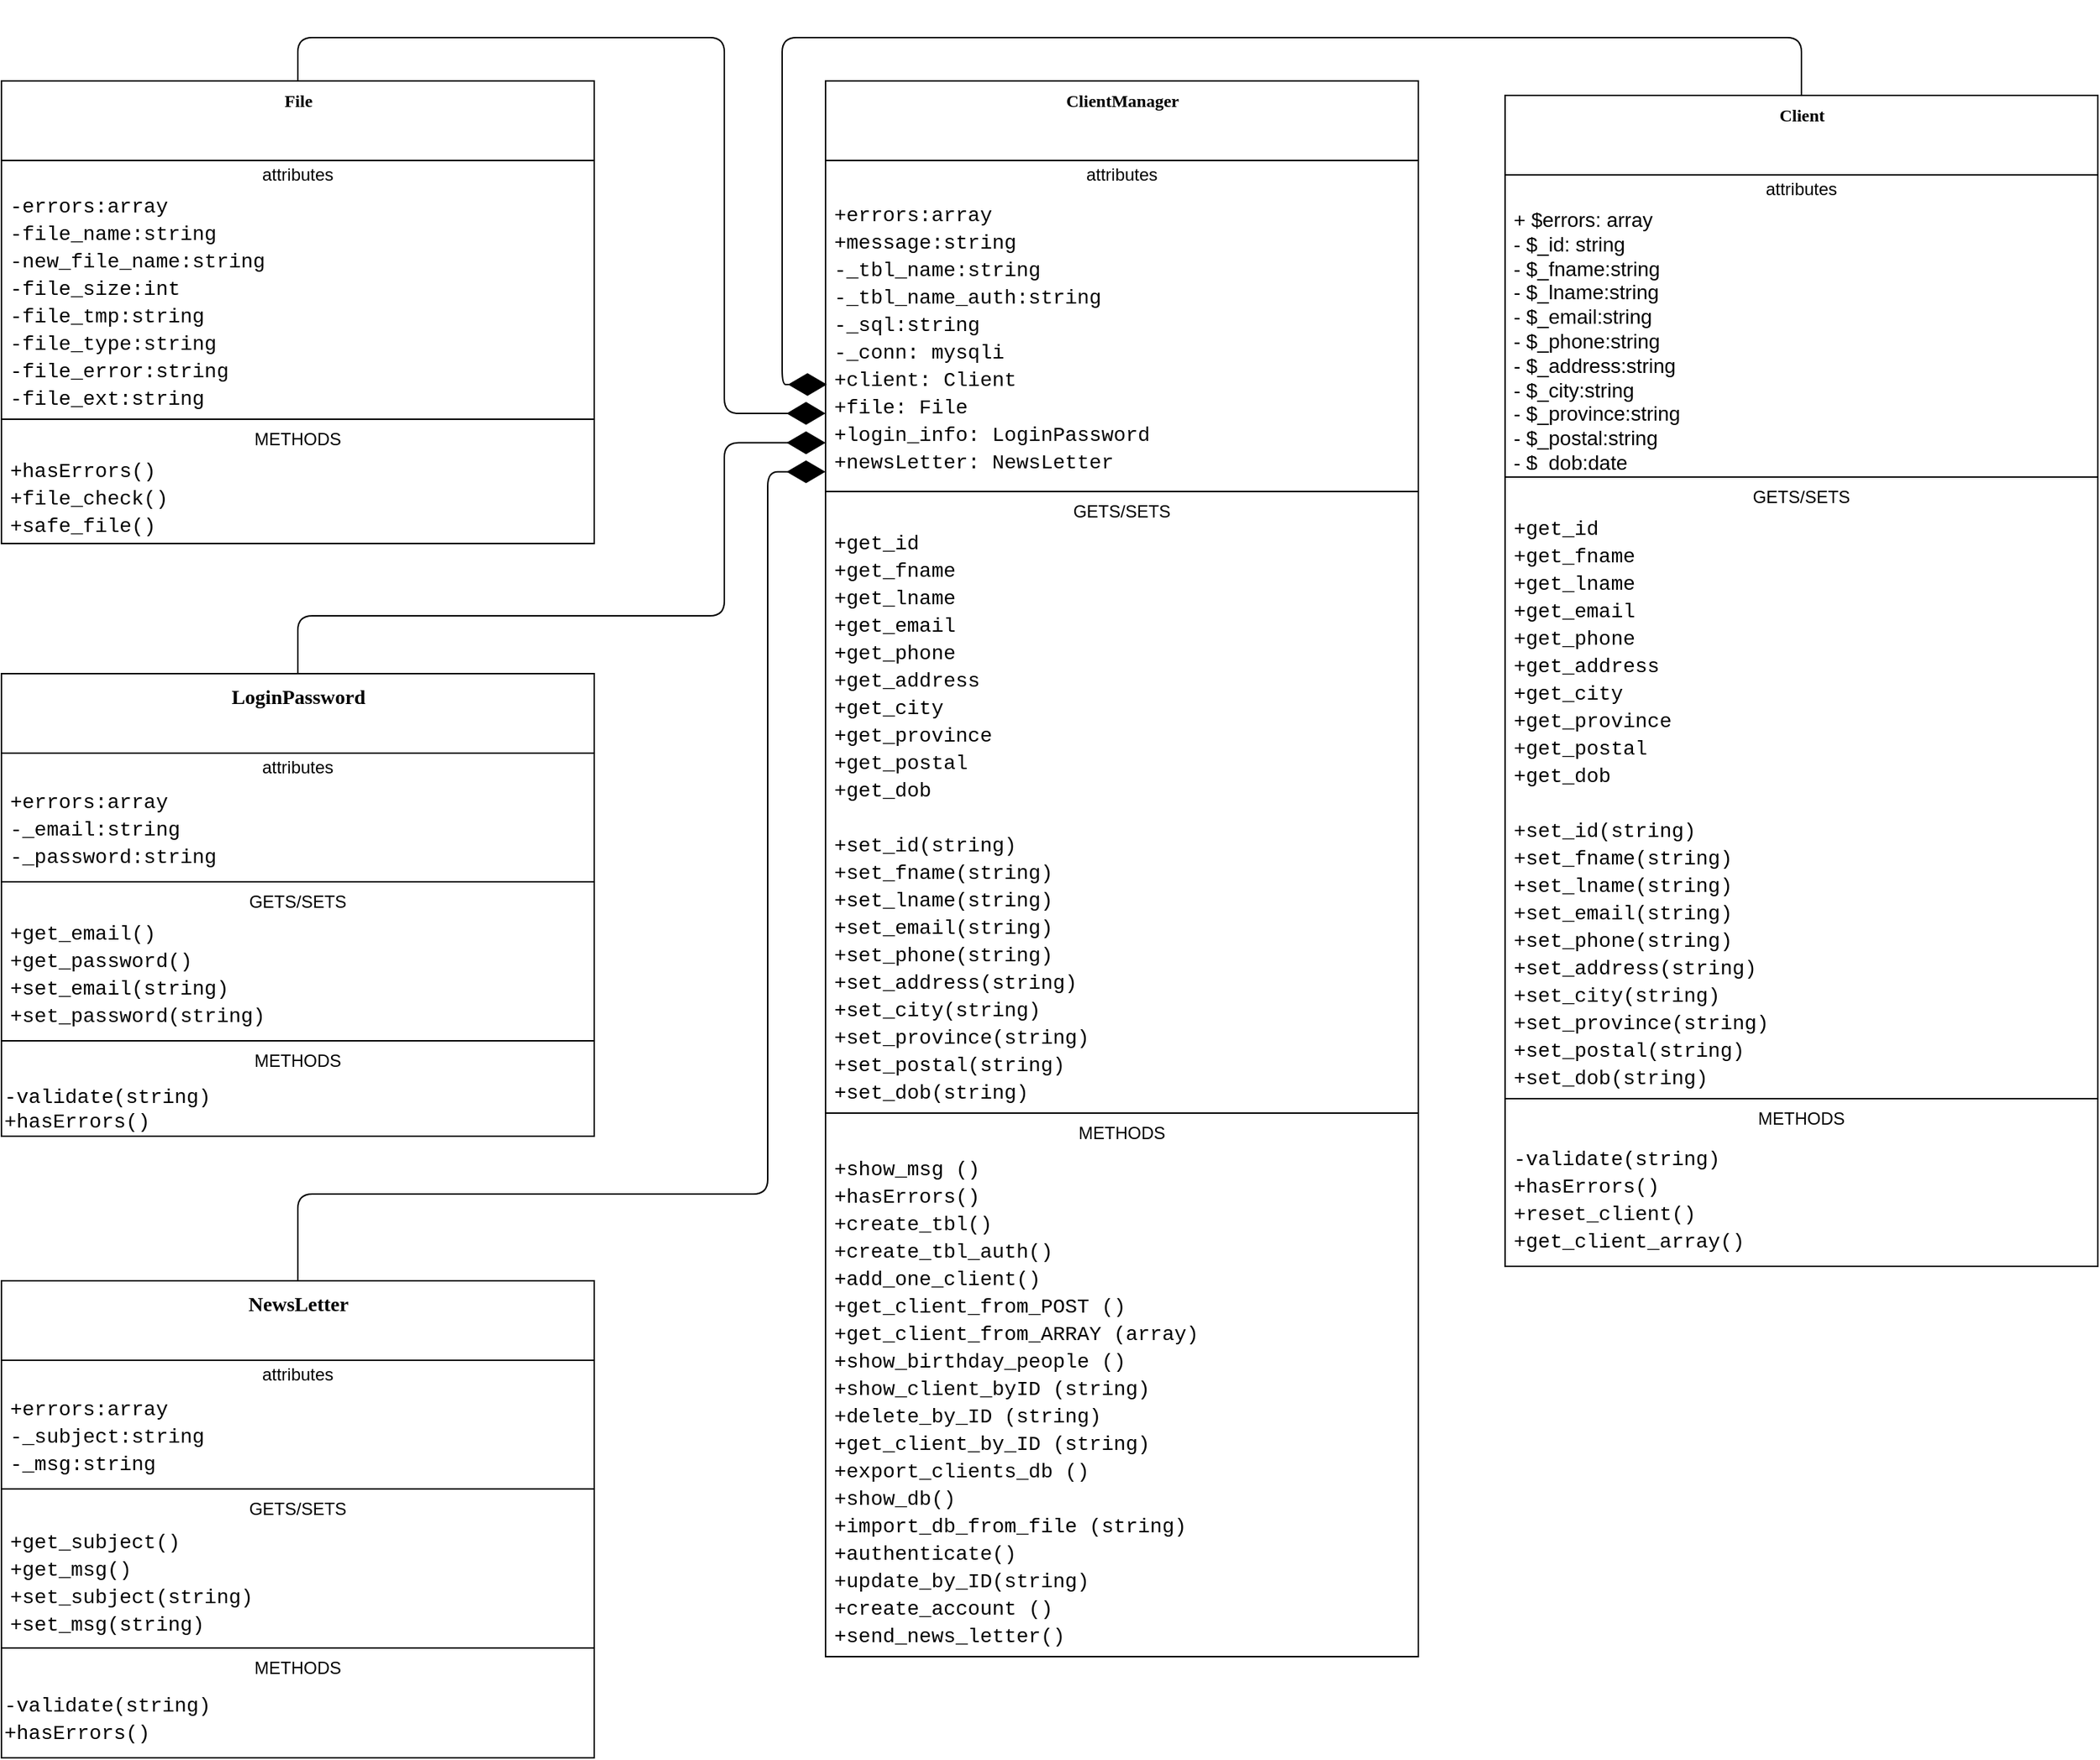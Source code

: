 <mxfile version="14.2.9" type="device"><diagram id="kN5wo5DHkEkK-7T7rPYK" name="Page-1"><mxGraphModel dx="2687" dy="2070" grid="1" gridSize="10" guides="1" tooltips="1" connect="1" arrows="1" fold="1" page="1" pageScale="1" pageWidth="850" pageHeight="1100" math="0" shadow="0"><root><mxCell id="0"/><mxCell id="1" parent="0"/><mxCell id="XHDPa4-swz3LqoAznTRo-2" value="&lt;b&gt;&lt;font face=&quot;Lucida Console&quot;&gt;Client&lt;/font&gt;&lt;/b&gt;" style="swimlane;fontStyle=0;align=center;verticalAlign=top;childLayout=stackLayout;horizontal=1;startSize=55;horizontalStack=0;resizeParent=1;resizeParentMax=0;resizeLast=0;collapsible=0;marginBottom=0;html=1;" vertex="1" parent="1"><mxGeometry x="950" y="30" width="410" height="810" as="geometry"/></mxCell><mxCell id="XHDPa4-swz3LqoAznTRo-3" value="attributes" style="text;html=1;strokeColor=none;fillColor=none;align=center;verticalAlign=middle;spacingLeft=4;spacingRight=4;overflow=hidden;rotatable=0;points=[[0,0.5],[1,0.5]];portConstraint=eastwest;" vertex="1" parent="XHDPa4-swz3LqoAznTRo-2"><mxGeometry y="55" width="410" height="20" as="geometry"/></mxCell><mxCell id="XHDPa4-swz3LqoAznTRo-6" value="&lt;span data-lucid-type=&quot;application/vnd.lucid.text&quot; data-lucid-content=&quot;{&amp;quot;t&amp;quot;:&amp;quot;+ $errors: array\n- $_id: string\n- $_fname:string\n- $_lname:string\n- $_email:string\n- $_phone:string\n- $_address:string\n- $_city:string\n- $_province:string\n- $_postal:string\n- $_dob:date&amp;quot;,&amp;quot;m&amp;quot;:[{&amp;quot;s&amp;quot;:0,&amp;quot;n&amp;quot;:&amp;quot;p&amp;quot;,&amp;quot;v&amp;quot;:1.131},{&amp;quot;s&amp;quot;:0,&amp;quot;n&amp;quot;:&amp;quot;c&amp;quot;,&amp;quot;v&amp;quot;:&amp;quot;#569cd6ff&amp;quot;,&amp;quot;e&amp;quot;:1},{&amp;quot;s&amp;quot;:0,&amp;quot;n&amp;quot;:&amp;quot;s&amp;quot;,&amp;quot;v&amp;quot;:18.667,&amp;quot;e&amp;quot;:185},{&amp;quot;s&amp;quot;:1,&amp;quot;n&amp;quot;:&amp;quot;c&amp;quot;,&amp;quot;v&amp;quot;:&amp;quot;#d4d4d4ff&amp;quot;,&amp;quot;e&amp;quot;:2},{&amp;quot;s&amp;quot;:2,&amp;quot;n&amp;quot;:&amp;quot;c&amp;quot;,&amp;quot;v&amp;quot;:&amp;quot;#9cdcfeff&amp;quot;,&amp;quot;e&amp;quot;:9},{&amp;quot;s&amp;quot;:9,&amp;quot;n&amp;quot;:&amp;quot;c&amp;quot;,&amp;quot;v&amp;quot;:&amp;quot;#d4d4d4ff&amp;quot;,&amp;quot;e&amp;quot;:17},{&amp;quot;s&amp;quot;:17,&amp;quot;n&amp;quot;:&amp;quot;c&amp;quot;,&amp;quot;v&amp;quot;:&amp;quot;#569cd6ff&amp;quot;,&amp;quot;e&amp;quot;:18},{&amp;quot;s&amp;quot;:18,&amp;quot;n&amp;quot;:&amp;quot;c&amp;quot;,&amp;quot;v&amp;quot;:&amp;quot;#d4d4d4ff&amp;quot;,&amp;quot;e&amp;quot;:19},{&amp;quot;s&amp;quot;:19,&amp;quot;n&amp;quot;:&amp;quot;c&amp;quot;,&amp;quot;v&amp;quot;:&amp;quot;#9cdcfeff&amp;quot;,&amp;quot;e&amp;quot;:23},{&amp;quot;s&amp;quot;:23,&amp;quot;n&amp;quot;:&amp;quot;c&amp;quot;,&amp;quot;v&amp;quot;:&amp;quot;#d4d4d4ff&amp;quot;,&amp;quot;e&amp;quot;:32},{&amp;quot;s&amp;quot;:32,&amp;quot;n&amp;quot;:&amp;quot;c&amp;quot;,&amp;quot;v&amp;quot;:&amp;quot;#569cd6ff&amp;quot;,&amp;quot;e&amp;quot;:33},{&amp;quot;s&amp;quot;:33,&amp;quot;n&amp;quot;:&amp;quot;c&amp;quot;,&amp;quot;v&amp;quot;:&amp;quot;#d4d4d4ff&amp;quot;,&amp;quot;e&amp;quot;:34},{&amp;quot;s&amp;quot;:34,&amp;quot;n&amp;quot;:&amp;quot;c&amp;quot;,&amp;quot;v&amp;quot;:&amp;quot;#9cdcfeff&amp;quot;,&amp;quot;e&amp;quot;:42},{&amp;quot;s&amp;quot;:42,&amp;quot;n&amp;quot;:&amp;quot;c&amp;quot;,&amp;quot;v&amp;quot;:&amp;quot;#d4d4d4ff&amp;quot;,&amp;quot;e&amp;quot;:49},{&amp;quot;s&amp;quot;:49,&amp;quot;n&amp;quot;:&amp;quot;c&amp;quot;,&amp;quot;v&amp;quot;:&amp;quot;#569cd6ff&amp;quot;,&amp;quot;e&amp;quot;:50},{&amp;quot;s&amp;quot;:50,&amp;quot;n&amp;quot;:&amp;quot;c&amp;quot;,&amp;quot;v&amp;quot;:&amp;quot;#d4d4d4ff&amp;quot;,&amp;quot;e&amp;quot;:51},{&amp;quot;s&amp;quot;:51,&amp;quot;n&amp;quot;:&amp;quot;c&amp;quot;,&amp;quot;v&amp;quot;:&amp;quot;#9cdcfeff&amp;quot;,&amp;quot;e&amp;quot;:59},{&amp;quot;s&amp;quot;:59,&amp;quot;n&amp;quot;:&amp;quot;c&amp;quot;,&amp;quot;v&amp;quot;:&amp;quot;#d4d4d4ff&amp;quot;,&amp;quot;e&amp;quot;:66},{&amp;quot;s&amp;quot;:66,&amp;quot;n&amp;quot;:&amp;quot;c&amp;quot;,&amp;quot;v&amp;quot;:&amp;quot;#569cd6ff&amp;quot;,&amp;quot;e&amp;quot;:67},{&amp;quot;s&amp;quot;:67,&amp;quot;n&amp;quot;:&amp;quot;c&amp;quot;,&amp;quot;v&amp;quot;:&amp;quot;#d4d4d4ff&amp;quot;,&amp;quot;e&amp;quot;:68},{&amp;quot;s&amp;quot;:68,&amp;quot;n&amp;quot;:&amp;quot;c&amp;quot;,&amp;quot;v&amp;quot;:&amp;quot;#9cdcfeff&amp;quot;,&amp;quot;e&amp;quot;:76},{&amp;quot;s&amp;quot;:76,&amp;quot;n&amp;quot;:&amp;quot;c&amp;quot;,&amp;quot;v&amp;quot;:&amp;quot;#d4d4d4ff&amp;quot;,&amp;quot;e&amp;quot;:83},{&amp;quot;s&amp;quot;:83,&amp;quot;n&amp;quot;:&amp;quot;c&amp;quot;,&amp;quot;v&amp;quot;:&amp;quot;#569cd6ff&amp;quot;,&amp;quot;e&amp;quot;:84},{&amp;quot;s&amp;quot;:84,&amp;quot;n&amp;quot;:&amp;quot;c&amp;quot;,&amp;quot;v&amp;quot;:&amp;quot;#d4d4d4ff&amp;quot;,&amp;quot;e&amp;quot;:85},{&amp;quot;s&amp;quot;:85,&amp;quot;n&amp;quot;:&amp;quot;c&amp;quot;,&amp;quot;v&amp;quot;:&amp;quot;#9cdcfeff&amp;quot;,&amp;quot;e&amp;quot;:93},{&amp;quot;s&amp;quot;:93,&amp;quot;n&amp;quot;:&amp;quot;c&amp;quot;,&amp;quot;v&amp;quot;:&amp;quot;#d4d4d4ff&amp;quot;,&amp;quot;e&amp;quot;:100},{&amp;quot;s&amp;quot;:100,&amp;quot;n&amp;quot;:&amp;quot;c&amp;quot;,&amp;quot;v&amp;quot;:&amp;quot;#569cd6ff&amp;quot;,&amp;quot;e&amp;quot;:101},{&amp;quot;s&amp;quot;:101,&amp;quot;n&amp;quot;:&amp;quot;c&amp;quot;,&amp;quot;v&amp;quot;:&amp;quot;#d4d4d4ff&amp;quot;,&amp;quot;e&amp;quot;:102},{&amp;quot;s&amp;quot;:102,&amp;quot;n&amp;quot;:&amp;quot;c&amp;quot;,&amp;quot;v&amp;quot;:&amp;quot;#9cdcfeff&amp;quot;,&amp;quot;e&amp;quot;:112},{&amp;quot;s&amp;quot;:112,&amp;quot;n&amp;quot;:&amp;quot;c&amp;quot;,&amp;quot;v&amp;quot;:&amp;quot;#d4d4d4ff&amp;quot;,&amp;quot;e&amp;quot;:119},{&amp;quot;s&amp;quot;:119,&amp;quot;n&amp;quot;:&amp;quot;c&amp;quot;,&amp;quot;v&amp;quot;:&amp;quot;#569cd6ff&amp;quot;,&amp;quot;e&amp;quot;:120},{&amp;quot;s&amp;quot;:120,&amp;quot;n&amp;quot;:&amp;quot;c&amp;quot;,&amp;quot;v&amp;quot;:&amp;quot;#d4d4d4ff&amp;quot;,&amp;quot;e&amp;quot;:121},{&amp;quot;s&amp;quot;:121,&amp;quot;n&amp;quot;:&amp;quot;c&amp;quot;,&amp;quot;v&amp;quot;:&amp;quot;#9cdcfeff&amp;quot;,&amp;quot;e&amp;quot;:128},{&amp;quot;s&amp;quot;:128,&amp;quot;n&amp;quot;:&amp;quot;c&amp;quot;,&amp;quot;v&amp;quot;:&amp;quot;#d4d4d4ff&amp;quot;,&amp;quot;e&amp;quot;:135},{&amp;quot;s&amp;quot;:135,&amp;quot;n&amp;quot;:&amp;quot;c&amp;quot;,&amp;quot;v&amp;quot;:&amp;quot;#569cd6ff&amp;quot;,&amp;quot;e&amp;quot;:136},{&amp;quot;s&amp;quot;:136,&amp;quot;n&amp;quot;:&amp;quot;c&amp;quot;,&amp;quot;v&amp;quot;:&amp;quot;#d4d4d4ff&amp;quot;,&amp;quot;e&amp;quot;:137},{&amp;quot;s&amp;quot;:137,&amp;quot;n&amp;quot;:&amp;quot;c&amp;quot;,&amp;quot;v&amp;quot;:&amp;quot;#9cdcfeff&amp;quot;,&amp;quot;e&amp;quot;:148},{&amp;quot;s&amp;quot;:148,&amp;quot;n&amp;quot;:&amp;quot;c&amp;quot;,&amp;quot;v&amp;quot;:&amp;quot;#d4d4d4ff&amp;quot;,&amp;quot;e&amp;quot;:155},{&amp;quot;s&amp;quot;:155,&amp;quot;n&amp;quot;:&amp;quot;c&amp;quot;,&amp;quot;v&amp;quot;:&amp;quot;#569cd6ff&amp;quot;,&amp;quot;e&amp;quot;:156},{&amp;quot;s&amp;quot;:156,&amp;quot;n&amp;quot;:&amp;quot;c&amp;quot;,&amp;quot;v&amp;quot;:&amp;quot;#d4d4d4ff&amp;quot;,&amp;quot;e&amp;quot;:157},{&amp;quot;s&amp;quot;:157,&amp;quot;n&amp;quot;:&amp;quot;c&amp;quot;,&amp;quot;v&amp;quot;:&amp;quot;#9cdcfeff&amp;quot;,&amp;quot;e&amp;quot;:166},{&amp;quot;s&amp;quot;:166,&amp;quot;n&amp;quot;:&amp;quot;c&amp;quot;,&amp;quot;v&amp;quot;:&amp;quot;#d4d4d4ff&amp;quot;,&amp;quot;e&amp;quot;:173},{&amp;quot;s&amp;quot;:173,&amp;quot;n&amp;quot;:&amp;quot;c&amp;quot;,&amp;quot;v&amp;quot;:&amp;quot;#569cd6ff&amp;quot;,&amp;quot;e&amp;quot;:174},{&amp;quot;s&amp;quot;:174,&amp;quot;n&amp;quot;:&amp;quot;c&amp;quot;,&amp;quot;v&amp;quot;:&amp;quot;#d4d4d4ff&amp;quot;,&amp;quot;e&amp;quot;:175},{&amp;quot;s&amp;quot;:175,&amp;quot;n&amp;quot;:&amp;quot;c&amp;quot;,&amp;quot;v&amp;quot;:&amp;quot;#9cdcfeff&amp;quot;,&amp;quot;e&amp;quot;:180},{&amp;quot;s&amp;quot;:180,&amp;quot;n&amp;quot;:&amp;quot;c&amp;quot;,&amp;quot;v&amp;quot;:&amp;quot;#d4d4d4ff&amp;quot;,&amp;quot;e&amp;quot;:185}]}&quot;&gt;&lt;span style=&quot;font-size: 14px;&quot;&gt;+&lt;/span&gt;&lt;span style=&quot;font-size: 14px;&quot;&gt; &lt;/span&gt;&lt;span style=&quot;font-size: 14px;&quot;&gt;$errors&lt;/span&gt;&lt;span style=&quot;font-size: 14px;&quot;&gt;: array&lt;br&gt;&lt;/span&gt;&lt;span style=&quot;font-size: 14px;&quot;&gt;-&lt;/span&gt;&lt;span style=&quot;font-size: 14px;&quot;&gt; &lt;/span&gt;&lt;span style=&quot;font-size: 14px;&quot;&gt;$_id&lt;/span&gt;&lt;span style=&quot;font-size: 14px;&quot;&gt;: string&lt;br&gt;&lt;/span&gt;&lt;span style=&quot;font-size: 14px;&quot;&gt;-&lt;/span&gt;&lt;span style=&quot;font-size: 14px;&quot;&gt; &lt;/span&gt;&lt;span style=&quot;font-size: 14px;&quot;&gt;$_fname:&lt;/span&gt;&lt;span style=&quot;font-size: 14px;&quot;&gt;string&lt;br&gt;&lt;/span&gt;&lt;span style=&quot;font-size: 14px;&quot;&gt;-&lt;/span&gt;&lt;span style=&quot;font-size: 14px;&quot;&gt; &lt;/span&gt;&lt;span style=&quot;font-size: 14px;&quot;&gt;$_lname:&lt;/span&gt;&lt;span style=&quot;font-size: 14px;&quot;&gt;string&lt;br&gt;&lt;/span&gt;&lt;span style=&quot;font-size: 14px;&quot;&gt;-&lt;/span&gt;&lt;span style=&quot;font-size: 14px;&quot;&gt; &lt;/span&gt;&lt;span style=&quot;font-size: 14px;&quot;&gt;$_email:&lt;/span&gt;&lt;span style=&quot;font-size: 14px;&quot;&gt;string&lt;br&gt;&lt;/span&gt;&lt;span style=&quot;font-size: 14px;&quot;&gt;-&lt;/span&gt;&lt;span style=&quot;font-size: 14px;&quot;&gt; &lt;/span&gt;&lt;span style=&quot;font-size: 14px;&quot;&gt;$_phone:&lt;/span&gt;&lt;span style=&quot;font-size: 14px;&quot;&gt;string&lt;br&gt;&lt;/span&gt;&lt;span style=&quot;font-size: 14px;&quot;&gt;-&lt;/span&gt;&lt;span style=&quot;font-size: 14px;&quot;&gt; &lt;/span&gt;&lt;span style=&quot;font-size: 14px;&quot;&gt;$_address:&lt;/span&gt;&lt;span style=&quot;font-size: 14px;&quot;&gt;string&lt;br&gt;&lt;/span&gt;&lt;span style=&quot;font-size: 14px;&quot;&gt;-&lt;/span&gt;&lt;span style=&quot;font-size: 14px;&quot;&gt; &lt;/span&gt;&lt;span style=&quot;font-size: 14px;&quot;&gt;$_city:&lt;/span&gt;&lt;span style=&quot;font-size: 14px;&quot;&gt;string&lt;br&gt;&lt;/span&gt;&lt;span style=&quot;font-size: 14px;&quot;&gt;-&lt;/span&gt;&lt;span style=&quot;font-size: 14px;&quot;&gt; &lt;/span&gt;&lt;span style=&quot;font-size: 14px;&quot;&gt;$_province:&lt;/span&gt;&lt;span style=&quot;font-size: 14px;&quot;&gt;string&lt;br&gt;&lt;/span&gt;&lt;span style=&quot;font-size: 14px;&quot;&gt;-&lt;/span&gt;&lt;span style=&quot;font-size: 14px;&quot;&gt; &lt;/span&gt;&lt;span style=&quot;font-size: 14px;&quot;&gt;$_postal:&lt;/span&gt;&lt;span style=&quot;font-size: 14px;&quot;&gt;string&lt;br&gt;&lt;/span&gt;&lt;span style=&quot;font-size: 14px;&quot;&gt;-&lt;/span&gt;&lt;span style=&quot;font-size: 14px;&quot;&gt; &lt;/span&gt;&lt;span style=&quot;font-size: 14px;&quot;&gt;$_dob&lt;/span&gt;&lt;span style=&quot;font-size: 14px;&quot;&gt;:date&lt;/span&gt;&lt;/span&gt;" style="text;html=1;strokeColor=none;fillColor=none;align=left;verticalAlign=middle;spacingLeft=4;spacingRight=4;overflow=hidden;rotatable=0;points=[[0,0.5],[1,0.5]];portConstraint=eastwest;" vertex="1" parent="XHDPa4-swz3LqoAznTRo-2"><mxGeometry y="75" width="410" height="185" as="geometry"/></mxCell><mxCell id="XHDPa4-swz3LqoAznTRo-7" value="" style="line;strokeWidth=1;fillColor=none;align=left;verticalAlign=middle;spacingTop=-1;spacingLeft=3;spacingRight=3;rotatable=0;labelPosition=right;points=[];portConstraint=eastwest;" vertex="1" parent="XHDPa4-swz3LqoAznTRo-2"><mxGeometry y="260" width="410" height="8" as="geometry"/></mxCell><mxCell id="XHDPa4-swz3LqoAznTRo-8" value="GETS/SETS" style="text;html=1;strokeColor=none;fillColor=none;align=center;verticalAlign=middle;spacingLeft=4;spacingRight=4;overflow=hidden;rotatable=0;points=[[0,0.5],[1,0.5]];portConstraint=eastwest;" vertex="1" parent="XHDPa4-swz3LqoAznTRo-2"><mxGeometry y="268" width="410" height="20" as="geometry"/></mxCell><mxCell id="XHDPa4-swz3LqoAznTRo-9" value="&lt;div style=&quot;font-family: &amp;#34;consolas&amp;#34; , &amp;#34;courier new&amp;#34; , monospace ; font-size: 14px ; line-height: 19px&quot;&gt;&lt;div style=&quot;font-family: &amp;#34;consolas&amp;#34; , &amp;#34;courier new&amp;#34; , monospace ; line-height: 19px&quot;&gt;&lt;div&gt;+get_id&lt;/div&gt;&lt;div&gt;+get_fname&lt;/div&gt;&lt;div&gt;+get_lname&lt;/div&gt;&lt;div&gt;+get_email&lt;/div&gt;&lt;div&gt;+get_phone&lt;/div&gt;&lt;div&gt;+get_address&lt;/div&gt;&lt;div&gt;+get_city&lt;/div&gt;&lt;div&gt;+get_province&lt;/div&gt;&lt;div&gt;+get_postal&lt;/div&gt;&lt;div&gt;+get_dob&lt;/div&gt;&lt;br&gt;&lt;div&gt;+set_id(string)&lt;/div&gt;&lt;div&gt;+set_fname(string)&lt;/div&gt;&lt;div&gt;+set_lname(string)&lt;/div&gt;&lt;div&gt;+set_email(string)&lt;/div&gt;&lt;div&gt;+set_phone(string)&lt;/div&gt;&lt;div&gt;+set_address(string)&lt;/div&gt;&lt;div&gt;+set_city(string)&lt;/div&gt;&lt;div&gt;+set_province(string)&lt;/div&gt;&lt;div&gt;+set_postal(string)&lt;/div&gt;&lt;div&gt;+set_dob(string)&lt;/div&gt;&lt;/div&gt;&lt;/div&gt;" style="text;html=1;strokeColor=none;fillColor=none;align=left;verticalAlign=middle;spacingLeft=4;spacingRight=4;overflow=hidden;rotatable=0;points=[[0,0.5],[1,0.5]];portConstraint=eastwest;labelBackgroundColor=#ffffff;" vertex="1" parent="XHDPa4-swz3LqoAznTRo-2"><mxGeometry y="288" width="410" height="402" as="geometry"/></mxCell><mxCell id="XHDPa4-swz3LqoAznTRo-25" value="" style="line;strokeWidth=1;fillColor=none;align=left;verticalAlign=middle;spacingTop=-1;spacingLeft=3;spacingRight=3;rotatable=0;labelPosition=right;points=[];portConstraint=eastwest;" vertex="1" parent="XHDPa4-swz3LqoAznTRo-2"><mxGeometry y="690" width="410" height="8" as="geometry"/></mxCell><mxCell id="XHDPa4-swz3LqoAznTRo-26" value="METHODS" style="text;html=1;strokeColor=none;fillColor=none;align=center;verticalAlign=middle;spacingLeft=4;spacingRight=4;overflow=hidden;rotatable=0;points=[[0,0.5],[1,0.5]];portConstraint=eastwest;" vertex="1" parent="XHDPa4-swz3LqoAznTRo-2"><mxGeometry y="698" width="410" height="20" as="geometry"/></mxCell><mxCell id="XHDPa4-swz3LqoAznTRo-24" value="&lt;div style=&quot;font-family: &amp;#34;consolas&amp;#34; , &amp;#34;courier new&amp;#34; , monospace ; font-size: 14px ; line-height: 19px&quot;&gt;&lt;div style=&quot;font-family: &amp;#34;consolas&amp;#34; , &amp;#34;courier new&amp;#34; , monospace ; line-height: 19px&quot;&gt;&lt;div style=&quot;font-family: &amp;#34;consolas&amp;#34; , &amp;#34;courier new&amp;#34; , monospace ; line-height: 19px&quot;&gt;&lt;div style=&quot;font-family: &amp;#34;consolas&amp;#34; , &amp;#34;courier new&amp;#34; , monospace ; line-height: 19px&quot;&gt;&lt;div&gt;&lt;span style=&quot;background-color: rgb(255 , 255 , 255)&quot;&gt;-validate(string)&lt;/span&gt;&lt;/div&gt;&lt;div&gt;&lt;span style=&quot;background-color: rgb(255 , 255 , 255)&quot;&gt;+hasErrors()&lt;/span&gt;&lt;/div&gt;&lt;div&gt;&lt;span style=&quot;background-color: rgb(255 , 255 , 255)&quot;&gt;+reset_client()&lt;/span&gt;&lt;/div&gt;&lt;div&gt;&lt;span style=&quot;background-color: rgb(255 , 255 , 255)&quot;&gt;+get_client_array()&lt;/span&gt;&lt;/div&gt;&lt;/div&gt;&lt;/div&gt;&lt;/div&gt;&lt;/div&gt;" style="text;html=1;strokeColor=none;fillColor=none;align=left;verticalAlign=middle;spacingLeft=4;spacingRight=4;overflow=hidden;rotatable=0;points=[[0,0.5],[1,0.5]];portConstraint=eastwest;labelBackgroundColor=#ffffff;" vertex="1" parent="XHDPa4-swz3LqoAznTRo-2"><mxGeometry y="718" width="410" height="92" as="geometry"/></mxCell><mxCell id="XHDPa4-swz3LqoAznTRo-28" value="&lt;b&gt;&lt;font face=&quot;Lucida Console&quot;&gt;ClientManager&lt;/font&gt;&lt;/b&gt;" style="swimlane;fontStyle=0;align=center;verticalAlign=top;childLayout=stackLayout;horizontal=1;startSize=55;horizontalStack=0;resizeParent=1;resizeParentMax=0;resizeLast=0;collapsible=0;marginBottom=0;html=1;" vertex="1" parent="1"><mxGeometry x="480" y="20" width="410" height="1090" as="geometry"/></mxCell><mxCell id="XHDPa4-swz3LqoAznTRo-29" value="attributes" style="text;html=1;strokeColor=none;fillColor=none;align=center;verticalAlign=middle;spacingLeft=4;spacingRight=4;overflow=hidden;rotatable=0;points=[[0,0.5],[1,0.5]];portConstraint=eastwest;" vertex="1" parent="XHDPa4-swz3LqoAznTRo-28"><mxGeometry y="55" width="410" height="20" as="geometry"/></mxCell><mxCell id="XHDPa4-swz3LqoAznTRo-30" value="&lt;div style=&quot;font-family: &amp;#34;consolas&amp;#34; , &amp;#34;courier new&amp;#34; , monospace ; font-size: 14px ; line-height: 19px&quot;&gt;&lt;div&gt;&lt;span style=&quot;background-color: rgb(255 , 255 , 255)&quot;&gt;+errors:array&lt;/span&gt;&lt;/div&gt;&lt;div&gt;&lt;span style=&quot;background-color: rgb(255 , 255 , 255)&quot;&gt;+message:string&lt;/span&gt;&lt;/div&gt;&lt;div&gt;&lt;span style=&quot;background-color: rgb(255 , 255 , 255)&quot;&gt;-_tbl_name:string&lt;/span&gt;&lt;/div&gt;&lt;div&gt;&lt;span style=&quot;background-color: rgb(255 , 255 , 255)&quot;&gt;-_tbl_name_auth:string&lt;/span&gt;&lt;/div&gt;&lt;div&gt;&lt;span style=&quot;background-color: rgb(255 , 255 , 255)&quot;&gt;-_sql:string&lt;/span&gt;&lt;/div&gt;&lt;div&gt;&lt;span style=&quot;background-color: rgb(255 , 255 , 255)&quot;&gt;-_conn:&amp;nbsp;mysqli&lt;/span&gt;&lt;/div&gt;&lt;div&gt;&lt;span style=&quot;background-color: rgb(255 , 255 , 255)&quot;&gt;+client:&amp;nbsp;Client&lt;/span&gt;&lt;/div&gt;&lt;div&gt;&lt;span style=&quot;background-color: rgb(255 , 255 , 255)&quot;&gt;+file:&amp;nbsp;File&lt;/span&gt;&lt;/div&gt;&lt;div&gt;&lt;span style=&quot;background-color: rgb(255 , 255 , 255)&quot;&gt;+login_info:&amp;nbsp;LoginPassword&lt;/span&gt;&lt;/div&gt;&lt;div&gt;&lt;span style=&quot;background-color: rgb(255 , 255 , 255)&quot;&gt;+newsLetter:&amp;nbsp;NewsLetter&lt;/span&gt;&lt;/div&gt;&lt;/div&gt;" style="text;html=1;strokeColor=none;fillColor=none;align=left;verticalAlign=middle;spacingLeft=4;spacingRight=4;overflow=hidden;rotatable=0;points=[[0,0.5],[1,0.5]];portConstraint=eastwest;" vertex="1" parent="XHDPa4-swz3LqoAznTRo-28"><mxGeometry y="75" width="410" height="205" as="geometry"/></mxCell><mxCell id="XHDPa4-swz3LqoAznTRo-31" value="" style="line;strokeWidth=1;fillColor=none;align=left;verticalAlign=middle;spacingTop=-1;spacingLeft=3;spacingRight=3;rotatable=0;labelPosition=right;points=[];portConstraint=eastwest;" vertex="1" parent="XHDPa4-swz3LqoAznTRo-28"><mxGeometry y="280" width="410" height="8" as="geometry"/></mxCell><mxCell id="XHDPa4-swz3LqoAznTRo-32" value="GETS/SETS" style="text;html=1;strokeColor=none;fillColor=none;align=center;verticalAlign=middle;spacingLeft=4;spacingRight=4;overflow=hidden;rotatable=0;points=[[0,0.5],[1,0.5]];portConstraint=eastwest;" vertex="1" parent="XHDPa4-swz3LqoAznTRo-28"><mxGeometry y="288" width="410" height="20" as="geometry"/></mxCell><mxCell id="XHDPa4-swz3LqoAznTRo-33" value="&lt;div style=&quot;font-family: &amp;#34;consolas&amp;#34; , &amp;#34;courier new&amp;#34; , monospace ; font-size: 14px ; line-height: 19px&quot;&gt;&lt;div style=&quot;font-family: &amp;#34;consolas&amp;#34; , &amp;#34;courier new&amp;#34; , monospace ; line-height: 19px&quot;&gt;&lt;div&gt;+get_id&lt;/div&gt;&lt;div&gt;+get_fname&lt;/div&gt;&lt;div&gt;+get_lname&lt;/div&gt;&lt;div&gt;+get_email&lt;/div&gt;&lt;div&gt;+get_phone&lt;/div&gt;&lt;div&gt;+get_address&lt;/div&gt;&lt;div&gt;+get_city&lt;/div&gt;&lt;div&gt;+get_province&lt;/div&gt;&lt;div&gt;+get_postal&lt;/div&gt;&lt;div&gt;+get_dob&lt;/div&gt;&lt;br&gt;&lt;div&gt;+set_id(string)&lt;/div&gt;&lt;div&gt;+set_fname(string)&lt;/div&gt;&lt;div&gt;+set_lname(string)&lt;/div&gt;&lt;div&gt;+set_email(string)&lt;/div&gt;&lt;div&gt;+set_phone(string)&lt;/div&gt;&lt;div&gt;+set_address(string)&lt;/div&gt;&lt;div&gt;+set_city(string)&lt;/div&gt;&lt;div&gt;+set_province(string)&lt;/div&gt;&lt;div&gt;+set_postal(string)&lt;/div&gt;&lt;div&gt;+set_dob(string)&lt;/div&gt;&lt;/div&gt;&lt;/div&gt;" style="text;html=1;strokeColor=none;fillColor=none;align=left;verticalAlign=middle;spacingLeft=4;spacingRight=4;overflow=hidden;rotatable=0;points=[[0,0.5],[1,0.5]];portConstraint=eastwest;labelBackgroundColor=#ffffff;" vertex="1" parent="XHDPa4-swz3LqoAznTRo-28"><mxGeometry y="308" width="410" height="402" as="geometry"/></mxCell><mxCell id="XHDPa4-swz3LqoAznTRo-34" value="" style="line;strokeWidth=1;fillColor=none;align=left;verticalAlign=middle;spacingTop=-1;spacingLeft=3;spacingRight=3;rotatable=0;labelPosition=right;points=[];portConstraint=eastwest;" vertex="1" parent="XHDPa4-swz3LqoAznTRo-28"><mxGeometry y="710" width="410" height="8" as="geometry"/></mxCell><mxCell id="XHDPa4-swz3LqoAznTRo-35" value="METHODS" style="text;html=1;strokeColor=none;fillColor=none;align=center;verticalAlign=middle;spacingLeft=4;spacingRight=4;overflow=hidden;rotatable=0;points=[[0,0.5],[1,0.5]];portConstraint=eastwest;" vertex="1" parent="XHDPa4-swz3LqoAznTRo-28"><mxGeometry y="718" width="410" height="20" as="geometry"/></mxCell><mxCell id="XHDPa4-swz3LqoAznTRo-36" value="&lt;div style=&quot;font-family: &amp;#34;consolas&amp;#34; , &amp;#34;courier new&amp;#34; , monospace ; font-size: 14px ; line-height: 19px&quot;&gt;&lt;div style=&quot;font-family: &amp;#34;consolas&amp;#34; , &amp;#34;courier new&amp;#34; , monospace ; line-height: 19px&quot;&gt;&lt;div style=&quot;font-family: &amp;#34;consolas&amp;#34; , &amp;#34;courier new&amp;#34; , monospace ; line-height: 19px&quot;&gt;&lt;div style=&quot;font-family: &amp;#34;consolas&amp;#34; , &amp;#34;courier new&amp;#34; , monospace ; line-height: 19px&quot;&gt;&lt;div style=&quot;font-family: &amp;#34;consolas&amp;#34; , &amp;#34;courier new&amp;#34; , monospace ; line-height: 19px&quot;&gt;&lt;div&gt;&lt;span style=&quot;background-color: rgb(255 , 255 , 255)&quot;&gt;+show_msg&amp;nbsp;()&lt;/span&gt;&lt;/div&gt;&lt;div&gt;&lt;span style=&quot;background-color: rgb(255 , 255 , 255)&quot;&gt;+hasErrors()&lt;/span&gt;&lt;/div&gt;&lt;div&gt;&lt;span style=&quot;background-color: rgb(255 , 255 , 255)&quot;&gt;+create_tbl()&lt;/span&gt;&lt;/div&gt;&lt;div&gt;&lt;span style=&quot;background-color: rgb(255 , 255 , 255)&quot;&gt;+create_tbl_auth()&lt;/span&gt;&lt;/div&gt;&lt;div&gt;&lt;span style=&quot;background-color: rgb(255 , 255 , 255)&quot;&gt;+add_one_client()&lt;/span&gt;&lt;/div&gt;&lt;div&gt;&lt;span style=&quot;background-color: rgb(255 , 255 , 255)&quot;&gt;+get_client_from_POST&amp;nbsp;()&lt;/span&gt;&lt;/div&gt;&lt;div&gt;&lt;span style=&quot;background-color: rgb(255 , 255 , 255)&quot;&gt;+get_client_from_ARRAY&amp;nbsp;(array)&lt;/span&gt;&lt;/div&gt;&lt;div&gt;&lt;span style=&quot;background-color: rgb(255 , 255 , 255)&quot;&gt;+show_birthday_people&amp;nbsp;()&lt;/span&gt;&lt;/div&gt;&lt;div&gt;&lt;span style=&quot;background-color: rgb(255 , 255 , 255)&quot;&gt;+show_client_byID&amp;nbsp;(string)&lt;/span&gt;&lt;/div&gt;&lt;div&gt;&lt;span style=&quot;background-color: rgb(255 , 255 , 255)&quot;&gt;+delete_by_ID&amp;nbsp;(string)&lt;/span&gt;&lt;/div&gt;&lt;div&gt;&lt;span style=&quot;background-color: rgb(255 , 255 , 255)&quot;&gt;+get_client_by_ID&amp;nbsp;(string)&lt;/span&gt;&lt;/div&gt;&lt;div&gt;&lt;span style=&quot;background-color: rgb(255 , 255 , 255)&quot;&gt;+export_clients_db&amp;nbsp;()&lt;/span&gt;&lt;/div&gt;&lt;div&gt;&lt;span style=&quot;background-color: rgb(255 , 255 , 255)&quot;&gt;+show_db()&lt;/span&gt;&lt;/div&gt;&lt;div&gt;&lt;span style=&quot;background-color: rgb(255 , 255 , 255)&quot;&gt;+import_db_from_file&amp;nbsp;(string)&lt;/span&gt;&lt;/div&gt;&lt;div&gt;&lt;span style=&quot;background-color: rgb(255 , 255 , 255)&quot;&gt;+authenticate()&lt;/span&gt;&lt;/div&gt;&lt;div&gt;&lt;span style=&quot;background-color: rgb(255 , 255 , 255)&quot;&gt;+update_by_ID(string)&lt;/span&gt;&lt;/div&gt;&lt;div&gt;&lt;span style=&quot;background-color: rgb(255 , 255 , 255)&quot;&gt;+create_account&amp;nbsp;()&lt;/span&gt;&lt;/div&gt;&lt;div&gt;&lt;span style=&quot;background-color: rgb(255 , 255 , 255)&quot;&gt;+send_news_letter()&lt;/span&gt;&lt;/div&gt;&lt;/div&gt;&lt;/div&gt;&lt;/div&gt;&lt;/div&gt;&lt;/div&gt;" style="text;html=1;strokeColor=none;fillColor=none;align=left;verticalAlign=middle;spacingLeft=4;spacingRight=4;overflow=hidden;rotatable=0;points=[[0,0.5],[1,0.5]];portConstraint=eastwest;labelBackgroundColor=#ffffff;" vertex="1" parent="XHDPa4-swz3LqoAznTRo-28"><mxGeometry y="738" width="410" height="352" as="geometry"/></mxCell><mxCell id="XHDPa4-swz3LqoAznTRo-37" value="&lt;b&gt;&lt;font face=&quot;Lucida Console&quot;&gt;File&lt;/font&gt;&lt;/b&gt;" style="swimlane;fontStyle=0;align=center;verticalAlign=top;childLayout=stackLayout;horizontal=1;startSize=55;horizontalStack=0;resizeParent=1;resizeParentMax=0;resizeLast=0;collapsible=0;marginBottom=0;html=1;" vertex="1" parent="1"><mxGeometry x="-90" y="20" width="410" height="320" as="geometry"/></mxCell><mxCell id="XHDPa4-swz3LqoAznTRo-38" value="attributes" style="text;html=1;strokeColor=none;fillColor=none;align=center;verticalAlign=middle;spacingLeft=4;spacingRight=4;overflow=hidden;rotatable=0;points=[[0,0.5],[1,0.5]];portConstraint=eastwest;" vertex="1" parent="XHDPa4-swz3LqoAznTRo-37"><mxGeometry y="55" width="410" height="20" as="geometry"/></mxCell><mxCell id="XHDPa4-swz3LqoAznTRo-39" value="&lt;div style=&quot;font-family: &amp;#34;consolas&amp;#34; , &amp;#34;courier new&amp;#34; , monospace ; font-size: 14px ; line-height: 19px&quot;&gt;&lt;div style=&quot;font-family: &amp;#34;consolas&amp;#34; , &amp;#34;courier new&amp;#34; , monospace ; line-height: 19px&quot;&gt;&lt;div&gt;&lt;span style=&quot;background-color: rgb(255 , 255 , 255)&quot;&gt;-errors:array&lt;/span&gt;&lt;/div&gt;&lt;div&gt;&lt;span style=&quot;background-color: rgb(255 , 255 , 255)&quot;&gt;-file_name:string&lt;/span&gt;&lt;/div&gt;&lt;div&gt;&lt;span style=&quot;background-color: rgb(255 , 255 , 255)&quot;&gt;-new_file_name:string&lt;/span&gt;&lt;/div&gt;&lt;div&gt;&lt;span style=&quot;background-color: rgb(255 , 255 , 255)&quot;&gt;-file_size:int&lt;/span&gt;&lt;/div&gt;&lt;div&gt;&lt;span style=&quot;background-color: rgb(255 , 255 , 255)&quot;&gt;-file_tmp:string&lt;/span&gt;&lt;/div&gt;&lt;div&gt;&lt;span style=&quot;background-color: rgb(255 , 255 , 255)&quot;&gt;-file_type:string&lt;/span&gt;&lt;/div&gt;&lt;div&gt;&lt;span style=&quot;background-color: rgb(255 , 255 , 255)&quot;&gt;-file_error:string&lt;/span&gt;&lt;/div&gt;&lt;div&gt;&lt;span style=&quot;background-color: rgb(255 , 255 , 255)&quot;&gt;-file_ext:string&lt;/span&gt;&lt;/div&gt;&lt;/div&gt;&lt;/div&gt;" style="text;html=1;strokeColor=none;fillColor=none;align=left;verticalAlign=middle;spacingLeft=4;spacingRight=4;overflow=hidden;rotatable=0;points=[[0,0.5],[1,0.5]];portConstraint=eastwest;" vertex="1" parent="XHDPa4-swz3LqoAznTRo-37"><mxGeometry y="75" width="410" height="155" as="geometry"/></mxCell><mxCell id="XHDPa4-swz3LqoAznTRo-43" value="" style="line;strokeWidth=1;fillColor=none;align=left;verticalAlign=middle;spacingTop=-1;spacingLeft=3;spacingRight=3;rotatable=0;labelPosition=right;points=[];portConstraint=eastwest;" vertex="1" parent="XHDPa4-swz3LqoAznTRo-37"><mxGeometry y="230" width="410" height="8" as="geometry"/></mxCell><mxCell id="XHDPa4-swz3LqoAznTRo-44" value="METHODS" style="text;html=1;strokeColor=none;fillColor=none;align=center;verticalAlign=middle;spacingLeft=4;spacingRight=4;overflow=hidden;rotatable=0;points=[[0,0.5],[1,0.5]];portConstraint=eastwest;" vertex="1" parent="XHDPa4-swz3LqoAznTRo-37"><mxGeometry y="238" width="410" height="20" as="geometry"/></mxCell><mxCell id="XHDPa4-swz3LqoAznTRo-45" value="&lt;div style=&quot;font-family: &amp;#34;consolas&amp;#34; , &amp;#34;courier new&amp;#34; , monospace ; font-size: 14px ; line-height: 19px&quot;&gt;&lt;div style=&quot;font-family: &amp;#34;consolas&amp;#34; , &amp;#34;courier new&amp;#34; , monospace ; line-height: 19px&quot;&gt;&lt;div style=&quot;font-family: &amp;#34;consolas&amp;#34; , &amp;#34;courier new&amp;#34; , monospace ; line-height: 19px&quot;&gt;&lt;div style=&quot;font-family: &amp;#34;consolas&amp;#34; , &amp;#34;courier new&amp;#34; , monospace ; line-height: 19px&quot;&gt;&lt;div style=&quot;font-family: &amp;#34;consolas&amp;#34; , &amp;#34;courier new&amp;#34; , monospace ; line-height: 19px&quot;&gt;&lt;div style=&quot;font-family: &amp;#34;consolas&amp;#34; , &amp;#34;courier new&amp;#34; , monospace ; line-height: 19px&quot;&gt;&lt;div&gt;&lt;span style=&quot;background-color: rgb(255 , 255 , 255)&quot;&gt;+hasErrors()&lt;/span&gt;&lt;/div&gt;&lt;div&gt;&lt;span style=&quot;background-color: rgb(255 , 255 , 255)&quot;&gt;+file_check()&lt;/span&gt;&lt;/div&gt;&lt;div&gt;&lt;span style=&quot;background-color: rgb(255 , 255 , 255)&quot;&gt;+safe_file()&lt;/span&gt;&lt;/div&gt;&lt;/div&gt;&lt;/div&gt;&lt;/div&gt;&lt;/div&gt;&lt;/div&gt;&lt;/div&gt;" style="text;html=1;strokeColor=none;fillColor=none;align=left;verticalAlign=middle;spacingLeft=4;spacingRight=4;overflow=hidden;rotatable=0;points=[[0,0.5],[1,0.5]];portConstraint=eastwest;labelBackgroundColor=#ffffff;" vertex="1" parent="XHDPa4-swz3LqoAznTRo-37"><mxGeometry y="258" width="410" height="62" as="geometry"/></mxCell><mxCell id="XHDPa4-swz3LqoAznTRo-46" value="&lt;div style=&quot;font-size: 14px ; line-height: 19px&quot;&gt;&lt;span style=&quot;background-color: rgb(255 , 255 , 255)&quot;&gt;&lt;font face=&quot;Lucida Console&quot;&gt;LoginPassword&lt;/font&gt;&lt;/span&gt;&lt;/div&gt;" style="swimlane;fontStyle=1;align=center;verticalAlign=top;childLayout=stackLayout;horizontal=1;startSize=55;horizontalStack=0;resizeParent=1;resizeParentMax=0;resizeLast=0;collapsible=0;marginBottom=0;html=1;" vertex="1" parent="1"><mxGeometry x="-90" y="430" width="410" height="320" as="geometry"/></mxCell><mxCell id="XHDPa4-swz3LqoAznTRo-47" value="attributes" style="text;html=1;strokeColor=none;fillColor=none;align=center;verticalAlign=middle;spacingLeft=4;spacingRight=4;overflow=hidden;rotatable=0;points=[[0,0.5],[1,0.5]];portConstraint=eastwest;" vertex="1" parent="XHDPa4-swz3LqoAznTRo-46"><mxGeometry y="55" width="410" height="20" as="geometry"/></mxCell><mxCell id="XHDPa4-swz3LqoAznTRo-48" value="&lt;div style=&quot;font-family: &amp;#34;consolas&amp;#34; , &amp;#34;courier new&amp;#34; , monospace ; font-size: 14px ; line-height: 19px&quot;&gt;&lt;div style=&quot;font-family: &amp;#34;consolas&amp;#34; , &amp;#34;courier new&amp;#34; , monospace ; line-height: 19px&quot;&gt;&lt;div style=&quot;font-family: &amp;#34;consolas&amp;#34; , &amp;#34;courier new&amp;#34; , monospace ; line-height: 19px&quot;&gt;&lt;div&gt;&lt;span style=&quot;background-color: rgb(255 , 255 , 255)&quot;&gt;+errors:array&lt;/span&gt;&lt;/div&gt;&lt;div&gt;&lt;span style=&quot;background-color: rgb(255 , 255 , 255)&quot;&gt;-_email:string&lt;/span&gt;&lt;/div&gt;&lt;div&gt;&lt;span style=&quot;background-color: rgb(255 , 255 , 255)&quot;&gt;-_password:string&lt;/span&gt;&lt;/div&gt;&lt;/div&gt;&lt;/div&gt;&lt;/div&gt;" style="text;html=1;strokeColor=none;fillColor=none;align=left;verticalAlign=middle;spacingLeft=4;spacingRight=4;overflow=hidden;rotatable=0;points=[[0,0.5],[1,0.5]];portConstraint=eastwest;" vertex="1" parent="XHDPa4-swz3LqoAznTRo-46"><mxGeometry y="75" width="410" height="65" as="geometry"/></mxCell><mxCell id="XHDPa4-swz3LqoAznTRo-49" value="" style="line;strokeWidth=1;fillColor=none;align=left;verticalAlign=middle;spacingTop=-1;spacingLeft=3;spacingRight=3;rotatable=0;labelPosition=right;points=[];portConstraint=eastwest;" vertex="1" parent="XHDPa4-swz3LqoAznTRo-46"><mxGeometry y="140" width="410" height="8" as="geometry"/></mxCell><mxCell id="XHDPa4-swz3LqoAznTRo-52" value="GETS/SETS" style="text;html=1;strokeColor=none;fillColor=none;align=center;verticalAlign=middle;spacingLeft=4;spacingRight=4;overflow=hidden;rotatable=0;points=[[0,0.5],[1,0.5]];portConstraint=eastwest;" vertex="1" parent="XHDPa4-swz3LqoAznTRo-46"><mxGeometry y="148" width="410" height="20" as="geometry"/></mxCell><mxCell id="XHDPa4-swz3LqoAznTRo-51" value="&lt;div style=&quot;font-family: &amp;#34;consolas&amp;#34; , &amp;#34;courier new&amp;#34; , monospace ; font-size: 14px ; line-height: 19px&quot;&gt;&lt;div style=&quot;font-family: &amp;#34;consolas&amp;#34; , &amp;#34;courier new&amp;#34; , monospace ; line-height: 19px&quot;&gt;&lt;div style=&quot;font-family: &amp;#34;consolas&amp;#34; , &amp;#34;courier new&amp;#34; , monospace ; line-height: 19px&quot;&gt;&lt;div style=&quot;font-family: &amp;#34;consolas&amp;#34; , &amp;#34;courier new&amp;#34; , monospace ; line-height: 19px&quot;&gt;&lt;div style=&quot;font-family: &amp;#34;consolas&amp;#34; , &amp;#34;courier new&amp;#34; , monospace ; line-height: 19px&quot;&gt;&lt;div style=&quot;font-family: &amp;#34;consolas&amp;#34; , &amp;#34;courier new&amp;#34; , monospace ; line-height: 19px&quot;&gt;&lt;div style=&quot;font-family: &amp;#34;consolas&amp;#34; , &amp;#34;courier new&amp;#34; , monospace ; line-height: 19px&quot;&gt;&lt;div&gt;&lt;span style=&quot;background-color: rgb(255 , 255 , 255)&quot;&gt;+get_email()&lt;/span&gt;&lt;/div&gt;&lt;div&gt;&lt;span style=&quot;background-color: rgb(255 , 255 , 255)&quot;&gt;+get_password()&lt;/span&gt;&lt;/div&gt;&lt;div&gt;&lt;span style=&quot;background-color: rgb(255 , 255 , 255)&quot;&gt;+set_email(string)&lt;/span&gt;&lt;/div&gt;&lt;div&gt;&lt;span style=&quot;background-color: rgb(255 , 255 , 255)&quot;&gt;+set_password(string)&lt;/span&gt;&lt;/div&gt;&lt;div&gt;&lt;span style=&quot;background-color: rgb(255 , 255 , 255)&quot;&gt;&amp;nbsp;&lt;/span&gt;&lt;/div&gt;&lt;/div&gt;&lt;/div&gt;&lt;/div&gt;&lt;/div&gt;&lt;/div&gt;&lt;/div&gt;&lt;/div&gt;" style="text;html=1;strokeColor=none;fillColor=none;align=left;verticalAlign=middle;spacingLeft=4;spacingRight=4;overflow=hidden;rotatable=0;points=[[0,0.5],[1,0.5]];portConstraint=eastwest;labelBackgroundColor=#ffffff;" vertex="1" parent="XHDPa4-swz3LqoAznTRo-46"><mxGeometry y="168" width="410" height="82" as="geometry"/></mxCell><mxCell id="XHDPa4-swz3LqoAznTRo-53" value="" style="line;strokeWidth=1;fillColor=none;align=left;verticalAlign=middle;spacingTop=-1;spacingLeft=3;spacingRight=3;rotatable=0;labelPosition=right;points=[];portConstraint=eastwest;" vertex="1" parent="XHDPa4-swz3LqoAznTRo-46"><mxGeometry y="250" width="410" height="8" as="geometry"/></mxCell><mxCell id="XHDPa4-swz3LqoAznTRo-50" value="METHODS" style="text;html=1;strokeColor=none;fillColor=none;align=center;verticalAlign=middle;spacingLeft=4;spacingRight=4;overflow=hidden;rotatable=0;points=[[0,0.5],[1,0.5]];portConstraint=eastwest;" vertex="1" parent="XHDPa4-swz3LqoAznTRo-46"><mxGeometry y="258" width="410" height="20" as="geometry"/></mxCell><mxCell id="XHDPa4-swz3LqoAznTRo-57" value="&lt;div style=&quot;color: rgb(0 , 0 , 0) ; font-family: &amp;#34;consolas&amp;#34; , &amp;#34;courier new&amp;#34; , monospace ; font-size: 14px ; font-style: normal ; font-weight: 400 ; letter-spacing: normal ; text-align: left ; text-indent: 0px ; text-transform: none ; word-spacing: 0px ; background-color: rgb(255 , 255 , 255)&quot;&gt;&lt;span style=&quot;background-color: rgb(255 , 255 , 255)&quot;&gt;-validate(string)&lt;/span&gt;&lt;/div&gt;&lt;div style=&quot;color: rgb(0 , 0 , 0) ; font-family: &amp;#34;consolas&amp;#34; , &amp;#34;courier new&amp;#34; , monospace ; font-size: 14px ; font-style: normal ; font-weight: 400 ; letter-spacing: normal ; text-align: left ; text-indent: 0px ; text-transform: none ; word-spacing: 0px ; background-color: rgb(255 , 255 , 255)&quot;&gt;&lt;span style=&quot;background-color: rgb(255 , 255 , 255)&quot;&gt;+hasErrors()&lt;/span&gt;&lt;/div&gt;" style="text;whiteSpace=wrap;html=1;fontColor=#000000;" vertex="1" parent="XHDPa4-swz3LqoAznTRo-46"><mxGeometry y="278" width="410" height="42" as="geometry"/></mxCell><mxCell id="XHDPa4-swz3LqoAznTRo-58" value="&lt;div style=&quot;font-size: 14px ; line-height: 19px&quot;&gt;&lt;div style=&quot;line-height: 19px&quot;&gt;&lt;span style=&quot;background-color: rgb(255 , 255 , 255)&quot;&gt;&lt;font face=&quot;Lucida Console&quot;&gt;NewsLetter&lt;/font&gt;&lt;/span&gt;&lt;/div&gt;&lt;/div&gt;" style="swimlane;fontStyle=1;align=center;verticalAlign=top;childLayout=stackLayout;horizontal=1;startSize=55;horizontalStack=0;resizeParent=1;resizeParentMax=0;resizeLast=0;collapsible=0;marginBottom=0;html=1;" vertex="1" parent="1"><mxGeometry x="-90" y="850" width="410" height="330" as="geometry"/></mxCell><mxCell id="XHDPa4-swz3LqoAznTRo-59" value="attributes" style="text;html=1;strokeColor=none;fillColor=none;align=center;verticalAlign=middle;spacingLeft=4;spacingRight=4;overflow=hidden;rotatable=0;points=[[0,0.5],[1,0.5]];portConstraint=eastwest;" vertex="1" parent="XHDPa4-swz3LqoAznTRo-58"><mxGeometry y="55" width="410" height="20" as="geometry"/></mxCell><mxCell id="XHDPa4-swz3LqoAznTRo-60" value="&lt;div style=&quot;font-family: &amp;#34;consolas&amp;#34; , &amp;#34;courier new&amp;#34; , monospace ; font-size: 14px ; line-height: 19px&quot;&gt;&lt;div style=&quot;font-family: &amp;#34;consolas&amp;#34; , &amp;#34;courier new&amp;#34; , monospace ; line-height: 19px&quot;&gt;&lt;div style=&quot;font-family: &amp;#34;consolas&amp;#34; , &amp;#34;courier new&amp;#34; , monospace ; line-height: 19px&quot;&gt;&lt;div style=&quot;font-family: &amp;#34;consolas&amp;#34; , &amp;#34;courier new&amp;#34; , monospace ; line-height: 19px&quot;&gt;&lt;div&gt;&lt;span style=&quot;background-color: rgb(255 , 255 , 255)&quot;&gt;+errors:array&lt;/span&gt;&lt;/div&gt;&lt;div&gt;&lt;span style=&quot;background-color: rgb(255 , 255 , 255)&quot;&gt;-_subject:string&amp;nbsp;&amp;nbsp;&amp;nbsp;&amp;nbsp;&lt;/span&gt;&lt;/div&gt;&lt;div&gt;&lt;span style=&quot;background-color: rgb(255 , 255 , 255)&quot;&gt;-_msg:string&lt;/span&gt;&lt;/div&gt;&lt;/div&gt;&lt;/div&gt;&lt;/div&gt;&lt;/div&gt;" style="text;html=1;strokeColor=none;fillColor=none;align=left;verticalAlign=middle;spacingLeft=4;spacingRight=4;overflow=hidden;rotatable=0;points=[[0,0.5],[1,0.5]];portConstraint=eastwest;" vertex="1" parent="XHDPa4-swz3LqoAznTRo-58"><mxGeometry y="75" width="410" height="65" as="geometry"/></mxCell><mxCell id="XHDPa4-swz3LqoAznTRo-61" value="" style="line;strokeWidth=1;fillColor=none;align=left;verticalAlign=middle;spacingTop=-1;spacingLeft=3;spacingRight=3;rotatable=0;labelPosition=right;points=[];portConstraint=eastwest;" vertex="1" parent="XHDPa4-swz3LqoAznTRo-58"><mxGeometry y="140" width="410" height="8" as="geometry"/></mxCell><mxCell id="XHDPa4-swz3LqoAznTRo-62" value="GETS/SETS" style="text;html=1;strokeColor=none;fillColor=none;align=center;verticalAlign=middle;spacingLeft=4;spacingRight=4;overflow=hidden;rotatable=0;points=[[0,0.5],[1,0.5]];portConstraint=eastwest;" vertex="1" parent="XHDPa4-swz3LqoAznTRo-58"><mxGeometry y="148" width="410" height="20" as="geometry"/></mxCell><mxCell id="XHDPa4-swz3LqoAznTRo-63" value="&lt;div style=&quot;font-family: &amp;#34;consolas&amp;#34; , &amp;#34;courier new&amp;#34; , monospace ; font-size: 14px ; line-height: 19px&quot;&gt;&lt;div style=&quot;font-family: &amp;#34;consolas&amp;#34; , &amp;#34;courier new&amp;#34; , monospace ; line-height: 19px&quot;&gt;&lt;div style=&quot;font-family: &amp;#34;consolas&amp;#34; , &amp;#34;courier new&amp;#34; , monospace ; line-height: 19px&quot;&gt;&lt;div style=&quot;font-family: &amp;#34;consolas&amp;#34; , &amp;#34;courier new&amp;#34; , monospace ; line-height: 19px&quot;&gt;&lt;div style=&quot;font-family: &amp;#34;consolas&amp;#34; , &amp;#34;courier new&amp;#34; , monospace ; line-height: 19px&quot;&gt;&lt;div style=&quot;font-family: &amp;#34;consolas&amp;#34; , &amp;#34;courier new&amp;#34; , monospace ; line-height: 19px&quot;&gt;&lt;div style=&quot;font-family: &amp;#34;consolas&amp;#34; , &amp;#34;courier new&amp;#34; , monospace ; line-height: 19px&quot;&gt;&lt;div style=&quot;font-family: &amp;#34;consolas&amp;#34; , &amp;#34;courier new&amp;#34; , monospace ; line-height: 19px&quot;&gt;&lt;div&gt;&lt;span style=&quot;background-color: rgb(255 , 255 , 255)&quot;&gt;+get_subject()&lt;/span&gt;&lt;/div&gt;&lt;div&gt;&lt;span style=&quot;background-color: rgb(255 , 255 , 255)&quot;&gt;+get_msg()&lt;/span&gt;&lt;/div&gt;&lt;div&gt;&lt;span style=&quot;background-color: rgb(255 , 255 , 255)&quot;&gt;+set_subject(string)&lt;/span&gt;&lt;/div&gt;&lt;div&gt;&lt;span style=&quot;background-color: rgb(255 , 255 , 255)&quot;&gt;+set_msg(string)&lt;/span&gt;&lt;/div&gt;&lt;/div&gt;&lt;/div&gt;&lt;/div&gt;&lt;/div&gt;&lt;/div&gt;&lt;/div&gt;&lt;/div&gt;&lt;/div&gt;" style="text;html=1;strokeColor=none;fillColor=none;align=left;verticalAlign=middle;spacingLeft=4;spacingRight=4;overflow=hidden;rotatable=0;points=[[0,0.5],[1,0.5]];portConstraint=eastwest;labelBackgroundColor=#ffffff;" vertex="1" parent="XHDPa4-swz3LqoAznTRo-58"><mxGeometry y="168" width="410" height="82" as="geometry"/></mxCell><mxCell id="XHDPa4-swz3LqoAznTRo-64" value="" style="line;strokeWidth=1;fillColor=none;align=left;verticalAlign=middle;spacingTop=-1;spacingLeft=3;spacingRight=3;rotatable=0;labelPosition=right;points=[];portConstraint=eastwest;" vertex="1" parent="XHDPa4-swz3LqoAznTRo-58"><mxGeometry y="250" width="410" height="8" as="geometry"/></mxCell><mxCell id="XHDPa4-swz3LqoAznTRo-65" value="METHODS" style="text;html=1;strokeColor=none;fillColor=none;align=center;verticalAlign=middle;spacingLeft=4;spacingRight=4;overflow=hidden;rotatable=0;points=[[0,0.5],[1,0.5]];portConstraint=eastwest;" vertex="1" parent="XHDPa4-swz3LqoAznTRo-58"><mxGeometry y="258" width="410" height="20" as="geometry"/></mxCell><mxCell id="XHDPa4-swz3LqoAznTRo-66" value="&lt;div style=&quot;font-family: &amp;#34;consolas&amp;#34; , &amp;#34;courier new&amp;#34; , monospace ; font-size: 14px ; font-style: normal ; font-weight: 400 ; letter-spacing: normal ; text-align: left ; text-indent: 0px ; text-transform: none ; word-spacing: 0px&quot;&gt;&lt;div style=&quot;font-family: &amp;#34;consolas&amp;#34; , &amp;#34;courier new&amp;#34; , monospace ; line-height: 19px&quot;&gt;&lt;div&gt;&lt;span style=&quot;background-color: rgb(255 , 255 , 255)&quot;&gt;-validate(string)&lt;/span&gt;&lt;/div&gt;&lt;div&gt;&lt;span style=&quot;background-color: rgb(255 , 255 , 255)&quot;&gt;+hasErrors()&lt;/span&gt;&lt;/div&gt;&lt;/div&gt;&lt;/div&gt;" style="text;whiteSpace=wrap;html=1;fontColor=#000000;" vertex="1" parent="XHDPa4-swz3LqoAznTRo-58"><mxGeometry y="278" width="410" height="52" as="geometry"/></mxCell><mxCell id="XHDPa4-swz3LqoAznTRo-67" value="" style="endArrow=diamondThin;endFill=1;endSize=24;html=1;fontColor=#000000;exitX=0.5;exitY=0;exitDx=0;exitDy=0;rounded=1;edgeStyle=orthogonalEdgeStyle;" edge="1" parent="1" source="XHDPa4-swz3LqoAznTRo-2"><mxGeometry width="160" relative="1" as="geometry"><mxPoint x="310" y="280" as="sourcePoint"/><mxPoint x="481" y="230" as="targetPoint"/><Array as="points"><mxPoint x="1155" y="-10"/><mxPoint x="450" y="-10"/><mxPoint x="450" y="230"/></Array></mxGeometry></mxCell><mxCell id="XHDPa4-swz3LqoAznTRo-68" value="" style="endArrow=diamondThin;endFill=1;endSize=24;html=1;fontColor=#000000;exitX=0.5;exitY=0;exitDx=0;exitDy=0;edgeStyle=orthogonalEdgeStyle;entryX=0;entryY=0.756;entryDx=0;entryDy=0;entryPerimeter=0;" edge="1" parent="1" source="XHDPa4-swz3LqoAznTRo-37" target="XHDPa4-swz3LqoAznTRo-30"><mxGeometry width="160" relative="1" as="geometry"><mxPoint x="870" y="280" as="sourcePoint"/><mxPoint x="1030" y="280" as="targetPoint"/><Array as="points"><mxPoint x="115" y="-10"/><mxPoint x="410" y="-10"/><mxPoint x="410" y="250"/></Array></mxGeometry></mxCell><mxCell id="XHDPa4-swz3LqoAznTRo-69" value="" style="endArrow=diamondThin;endFill=1;endSize=24;html=1;fontColor=#000000;exitX=0.5;exitY=0;exitDx=0;exitDy=0;entryX=0;entryY=0.855;entryDx=0;entryDy=0;entryPerimeter=0;edgeStyle=orthogonalEdgeStyle;" edge="1" parent="1" source="XHDPa4-swz3LqoAznTRo-46" target="XHDPa4-swz3LqoAznTRo-30"><mxGeometry width="160" relative="1" as="geometry"><mxPoint x="650" y="510" as="sourcePoint"/><mxPoint x="810" y="510" as="targetPoint"/><Array as="points"><mxPoint x="115" y="390"/><mxPoint x="410" y="390"/><mxPoint x="410" y="270"/></Array></mxGeometry></mxCell><mxCell id="XHDPa4-swz3LqoAznTRo-70" value="" style="endArrow=diamondThin;endFill=1;endSize=24;html=1;fontColor=#000000;exitX=0.5;exitY=0;exitDx=0;exitDy=0;entryX=0;entryY=0.953;entryDx=0;entryDy=0;entryPerimeter=0;edgeStyle=orthogonalEdgeStyle;" edge="1" parent="1" source="XHDPa4-swz3LqoAznTRo-58" target="XHDPa4-swz3LqoAznTRo-30"><mxGeometry width="160" relative="1" as="geometry"><mxPoint x="510" y="980" as="sourcePoint"/><mxPoint x="670" y="980" as="targetPoint"/><Array as="points"><mxPoint x="115" y="790"/><mxPoint x="440" y="790"/><mxPoint x="440" y="290"/></Array></mxGeometry></mxCell></root></mxGraphModel></diagram></mxfile>